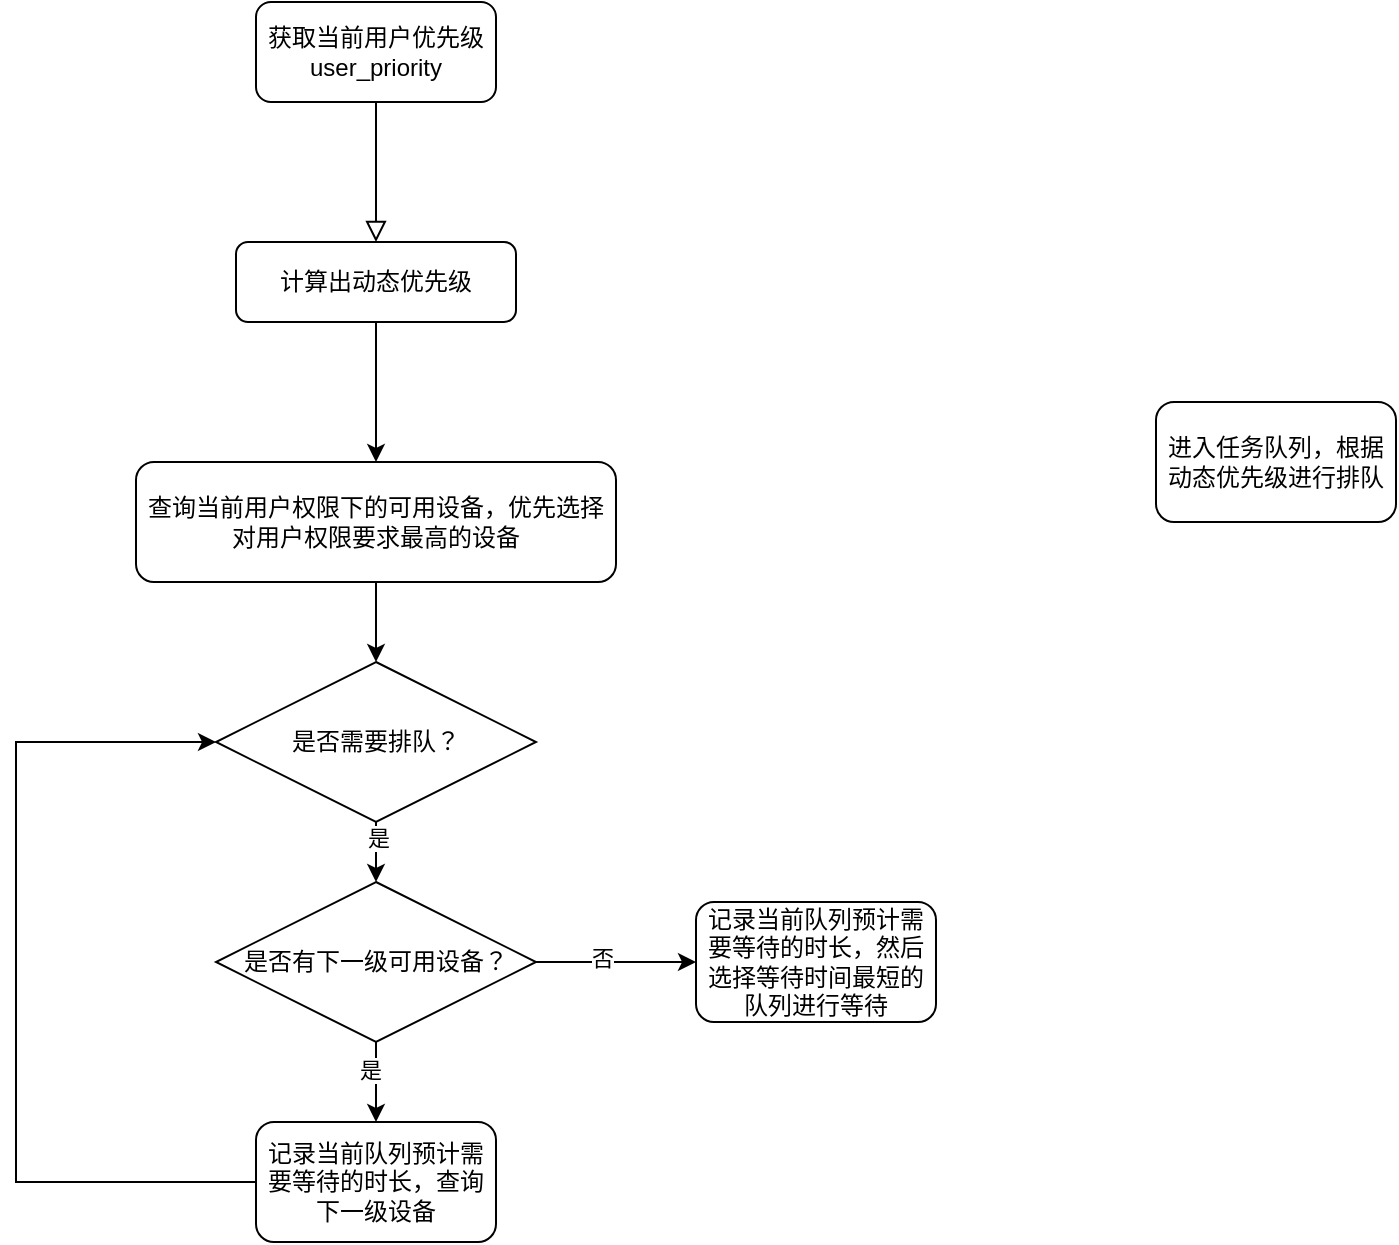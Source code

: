 <mxfile version="14.8.3" type="github">
  <diagram id="C5RBs43oDa-KdzZeNtuy" name="Page-1">
    <mxGraphModel dx="1298" dy="710" grid="1" gridSize="10" guides="1" tooltips="1" connect="1" arrows="1" fold="1" page="1" pageScale="1" pageWidth="827" pageHeight="1169" math="0" shadow="0">
      <root>
        <mxCell id="WIyWlLk6GJQsqaUBKTNV-0" />
        <mxCell id="WIyWlLk6GJQsqaUBKTNV-1" parent="WIyWlLk6GJQsqaUBKTNV-0" />
        <mxCell id="WIyWlLk6GJQsqaUBKTNV-2" value="" style="rounded=0;html=1;jettySize=auto;orthogonalLoop=1;fontSize=11;endArrow=block;endFill=0;endSize=8;strokeWidth=1;shadow=0;labelBackgroundColor=none;edgeStyle=orthogonalEdgeStyle;entryX=0.5;entryY=0;entryDx=0;entryDy=0;" parent="WIyWlLk6GJQsqaUBKTNV-1" source="WIyWlLk6GJQsqaUBKTNV-3" target="cVRdGZ0bKBzFC-XaW8SG-1" edge="1">
          <mxGeometry relative="1" as="geometry">
            <mxPoint x="220" y="190" as="targetPoint" />
          </mxGeometry>
        </mxCell>
        <mxCell id="WIyWlLk6GJQsqaUBKTNV-3" value="获取当前用户优先级user_priority" style="rounded=1;whiteSpace=wrap;html=1;fontSize=12;glass=0;strokeWidth=1;shadow=0;" parent="WIyWlLk6GJQsqaUBKTNV-1" vertex="1">
          <mxGeometry x="160" y="90" width="120" height="50" as="geometry" />
        </mxCell>
        <mxCell id="cVRdGZ0bKBzFC-XaW8SG-2" style="edgeStyle=orthogonalEdgeStyle;rounded=0;orthogonalLoop=1;jettySize=auto;html=1;exitX=0.5;exitY=1;exitDx=0;exitDy=0;" edge="1" parent="WIyWlLk6GJQsqaUBKTNV-1" source="cVRdGZ0bKBzFC-XaW8SG-1">
          <mxGeometry relative="1" as="geometry">
            <mxPoint x="220" y="320" as="targetPoint" />
          </mxGeometry>
        </mxCell>
        <mxCell id="cVRdGZ0bKBzFC-XaW8SG-1" value="计算出动态优先级" style="rounded=1;whiteSpace=wrap;html=1;" vertex="1" parent="WIyWlLk6GJQsqaUBKTNV-1">
          <mxGeometry x="150" y="210" width="140" height="40" as="geometry" />
        </mxCell>
        <mxCell id="cVRdGZ0bKBzFC-XaW8SG-7" style="edgeStyle=orthogonalEdgeStyle;rounded=0;orthogonalLoop=1;jettySize=auto;html=1;exitX=0.5;exitY=1;exitDx=0;exitDy=0;" edge="1" parent="WIyWlLk6GJQsqaUBKTNV-1" source="cVRdGZ0bKBzFC-XaW8SG-3" target="cVRdGZ0bKBzFC-XaW8SG-5">
          <mxGeometry relative="1" as="geometry" />
        </mxCell>
        <mxCell id="cVRdGZ0bKBzFC-XaW8SG-3" value="查询当前用户权限下的可用设备，优先选择对用户权限要求最高的设备" style="rounded=1;whiteSpace=wrap;html=1;" vertex="1" parent="WIyWlLk6GJQsqaUBKTNV-1">
          <mxGeometry x="100" y="320" width="240" height="60" as="geometry" />
        </mxCell>
        <mxCell id="cVRdGZ0bKBzFC-XaW8SG-4" value="进入任务队列，根据动态优先级进行排队" style="rounded=1;whiteSpace=wrap;html=1;" vertex="1" parent="WIyWlLk6GJQsqaUBKTNV-1">
          <mxGeometry x="610" y="290" width="120" height="60" as="geometry" />
        </mxCell>
        <mxCell id="cVRdGZ0bKBzFC-XaW8SG-8" style="edgeStyle=orthogonalEdgeStyle;rounded=0;orthogonalLoop=1;jettySize=auto;html=1;exitX=0.5;exitY=1;exitDx=0;exitDy=0;" edge="1" parent="WIyWlLk6GJQsqaUBKTNV-1" source="cVRdGZ0bKBzFC-XaW8SG-5" target="cVRdGZ0bKBzFC-XaW8SG-6">
          <mxGeometry relative="1" as="geometry" />
        </mxCell>
        <mxCell id="cVRdGZ0bKBzFC-XaW8SG-12" value="是" style="edgeLabel;html=1;align=center;verticalAlign=middle;resizable=0;points=[];" vertex="1" connectable="0" parent="cVRdGZ0bKBzFC-XaW8SG-8">
          <mxGeometry x="-0.68" y="1" relative="1" as="geometry">
            <mxPoint as="offset" />
          </mxGeometry>
        </mxCell>
        <mxCell id="cVRdGZ0bKBzFC-XaW8SG-5" value="是否需要排队？" style="rhombus;whiteSpace=wrap;html=1;" vertex="1" parent="WIyWlLk6GJQsqaUBKTNV-1">
          <mxGeometry x="140" y="420" width="160" height="80" as="geometry" />
        </mxCell>
        <mxCell id="cVRdGZ0bKBzFC-XaW8SG-10" style="edgeStyle=orthogonalEdgeStyle;rounded=0;orthogonalLoop=1;jettySize=auto;html=1;exitX=0.5;exitY=1;exitDx=0;exitDy=0;entryX=0.5;entryY=0;entryDx=0;entryDy=0;" edge="1" parent="WIyWlLk6GJQsqaUBKTNV-1" source="cVRdGZ0bKBzFC-XaW8SG-6" target="cVRdGZ0bKBzFC-XaW8SG-9">
          <mxGeometry relative="1" as="geometry" />
        </mxCell>
        <mxCell id="cVRdGZ0bKBzFC-XaW8SG-13" value="是" style="edgeLabel;html=1;align=center;verticalAlign=middle;resizable=0;points=[];" vertex="1" connectable="0" parent="cVRdGZ0bKBzFC-XaW8SG-10">
          <mxGeometry x="-0.3" y="-3" relative="1" as="geometry">
            <mxPoint as="offset" />
          </mxGeometry>
        </mxCell>
        <mxCell id="cVRdGZ0bKBzFC-XaW8SG-17" style="edgeStyle=orthogonalEdgeStyle;rounded=0;orthogonalLoop=1;jettySize=auto;html=1;" edge="1" parent="WIyWlLk6GJQsqaUBKTNV-1" source="cVRdGZ0bKBzFC-XaW8SG-6" target="cVRdGZ0bKBzFC-XaW8SG-16">
          <mxGeometry relative="1" as="geometry" />
        </mxCell>
        <mxCell id="cVRdGZ0bKBzFC-XaW8SG-19" value="否" style="edgeLabel;html=1;align=center;verticalAlign=middle;resizable=0;points=[];" vertex="1" connectable="0" parent="cVRdGZ0bKBzFC-XaW8SG-17">
          <mxGeometry x="-0.175" y="2" relative="1" as="geometry">
            <mxPoint as="offset" />
          </mxGeometry>
        </mxCell>
        <mxCell id="cVRdGZ0bKBzFC-XaW8SG-6" value="是否有下一级可用设备？" style="rhombus;whiteSpace=wrap;html=1;" vertex="1" parent="WIyWlLk6GJQsqaUBKTNV-1">
          <mxGeometry x="140" y="530" width="160" height="80" as="geometry" />
        </mxCell>
        <mxCell id="cVRdGZ0bKBzFC-XaW8SG-11" style="edgeStyle=orthogonalEdgeStyle;rounded=0;orthogonalLoop=1;jettySize=auto;html=1;entryX=0;entryY=0.5;entryDx=0;entryDy=0;" edge="1" parent="WIyWlLk6GJQsqaUBKTNV-1" source="cVRdGZ0bKBzFC-XaW8SG-9" target="cVRdGZ0bKBzFC-XaW8SG-5">
          <mxGeometry relative="1" as="geometry">
            <Array as="points">
              <mxPoint x="40" y="680" />
              <mxPoint x="40" y="460" />
            </Array>
          </mxGeometry>
        </mxCell>
        <mxCell id="cVRdGZ0bKBzFC-XaW8SG-9" value="记录当前队列预计需要等待的时长，查询下一级设备" style="rounded=1;whiteSpace=wrap;html=1;" vertex="1" parent="WIyWlLk6GJQsqaUBKTNV-1">
          <mxGeometry x="160" y="650" width="120" height="60" as="geometry" />
        </mxCell>
        <mxCell id="cVRdGZ0bKBzFC-XaW8SG-16" value="记录当前队列预计需要等待的时长，然后选择等待时间最短的队列进行等待" style="rounded=1;whiteSpace=wrap;html=1;" vertex="1" parent="WIyWlLk6GJQsqaUBKTNV-1">
          <mxGeometry x="380" y="540" width="120" height="60" as="geometry" />
        </mxCell>
      </root>
    </mxGraphModel>
  </diagram>
</mxfile>
